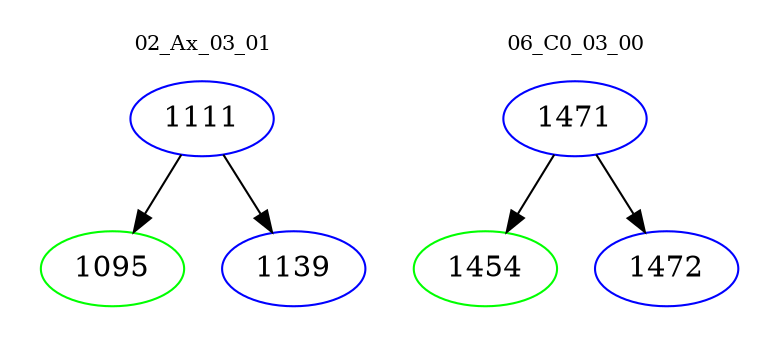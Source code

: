 digraph{
subgraph cluster_0 {
color = white
label = "02_Ax_03_01";
fontsize=10;
T0_1111 [label="1111", color="blue"]
T0_1111 -> T0_1095 [color="black"]
T0_1095 [label="1095", color="green"]
T0_1111 -> T0_1139 [color="black"]
T0_1139 [label="1139", color="blue"]
}
subgraph cluster_1 {
color = white
label = "06_C0_03_00";
fontsize=10;
T1_1471 [label="1471", color="blue"]
T1_1471 -> T1_1454 [color="black"]
T1_1454 [label="1454", color="green"]
T1_1471 -> T1_1472 [color="black"]
T1_1472 [label="1472", color="blue"]
}
}
